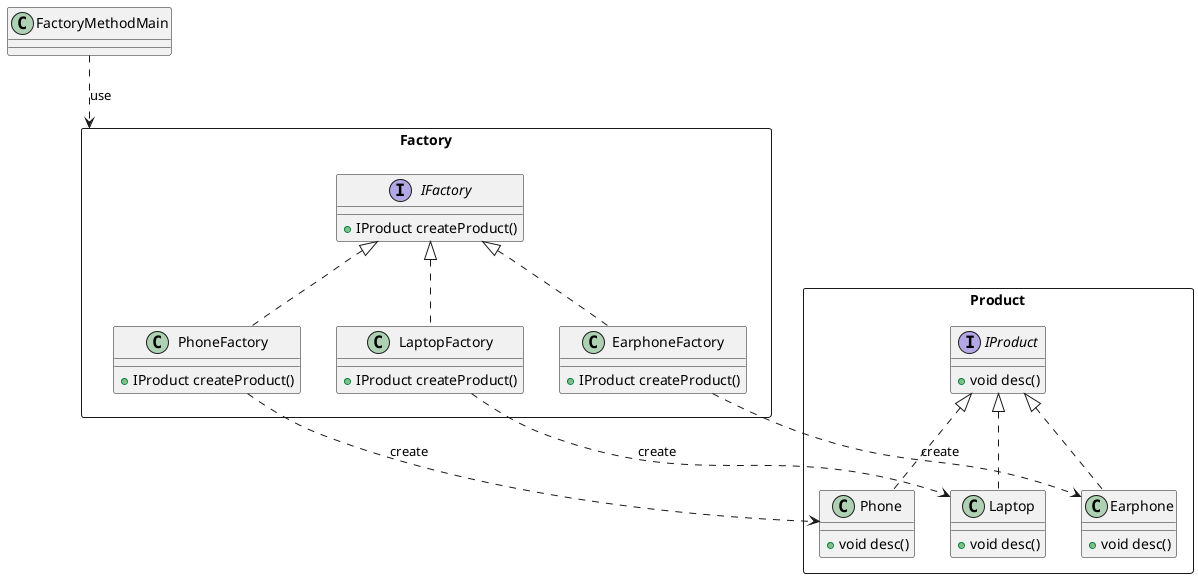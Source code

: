 @startuml
'https://plantuml.com/class-diagram

package Product <<Rectangle>> {
    interface IProduct {
        + void desc()
    }
    class Phone implements IProduct {
        + void desc()
    }
    class Laptop implements IProduct {
        + void desc()
    }
    class Earphone implements IProduct {
        + void desc()
    }
}

package Factory <<Rectangle>> {
    interface IFactory {
        + IProduct createProduct()
    }
    class PhoneFactory implements IFactory {
        + IProduct createProduct()
    }
    class LaptopFactory implements IFactory {
        + IProduct createProduct()
    }
    class EarphoneFactory implements IFactory {
        + IProduct createProduct()
    }
}

class FactoryMethodMain {
}

PhoneFactory ..> Phone : create
LaptopFactory ..> Laptop : create
EarphoneFactory ..> Earphone : create

FactoryMethodMain ..> Factory : use

@enduml
